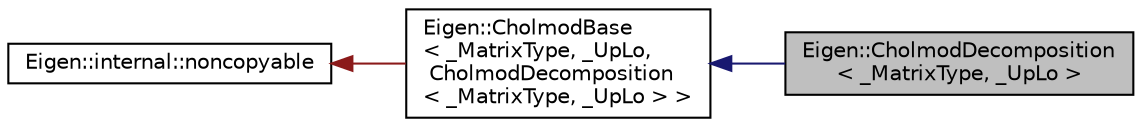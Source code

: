 digraph "Eigen::CholmodDecomposition&lt; _MatrixType, _UpLo &gt;"
{
  edge [fontname="Helvetica",fontsize="10",labelfontname="Helvetica",labelfontsize="10"];
  node [fontname="Helvetica",fontsize="10",shape=record];
  rankdir="LR";
  Node1 [label="Eigen::CholmodDecomposition\l\< _MatrixType, _UpLo \>",height=0.2,width=0.4,color="black", fillcolor="grey75", style="filled" fontcolor="black"];
  Node2 -> Node1 [dir="back",color="midnightblue",fontsize="10",style="solid",fontname="Helvetica"];
  Node2 [label="Eigen::CholmodBase\l\< _MatrixType, _UpLo,\l CholmodDecomposition\l\< _MatrixType, _UpLo \> \>",height=0.2,width=0.4,color="black", fillcolor="white", style="filled",URL="$classEigen_1_1CholmodBase.html"];
  Node3 -> Node2 [dir="back",color="firebrick4",fontsize="10",style="solid",fontname="Helvetica"];
  Node3 [label="Eigen::internal::noncopyable",height=0.2,width=0.4,color="black", fillcolor="white", style="filled",URL="$classEigen_1_1internal_1_1noncopyable.html"];
}
